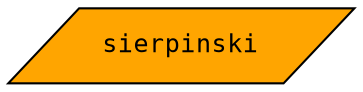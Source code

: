 digraph sierpinski_cg
{
  graph [rankdir="TB", nodesep = "0.175"];
  node [fontname="Courier", fontsize="12", style="filled"];
  edge [fontname="Courier", fontsize="12"];

  sierpinski  [label="sierpinski", ntype="node", argix="-1", dataspec="na", bb="-1", shape="parallelogram", fillcolor="orange"];


}
